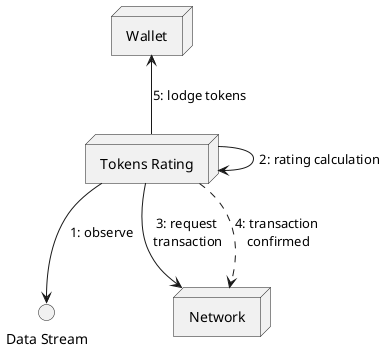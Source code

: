@startuml


node "Tokens Rating" as rating

interface "Data Stream" as stream

node "Wallet" as wallet

node "Network" as net

rating -down-> stream : 1: observe

rating -> rating : 2: rating calculation

rating -down-> net : 3: request\n transaction

rating ..> net : 4: transaction\n confirmed

rating -up-> wallet : 5: lodge tokens



@enduml
